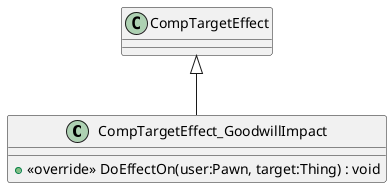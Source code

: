 @startuml
class CompTargetEffect_GoodwillImpact {
    + <<override>> DoEffectOn(user:Pawn, target:Thing) : void
}
CompTargetEffect <|-- CompTargetEffect_GoodwillImpact
@enduml

